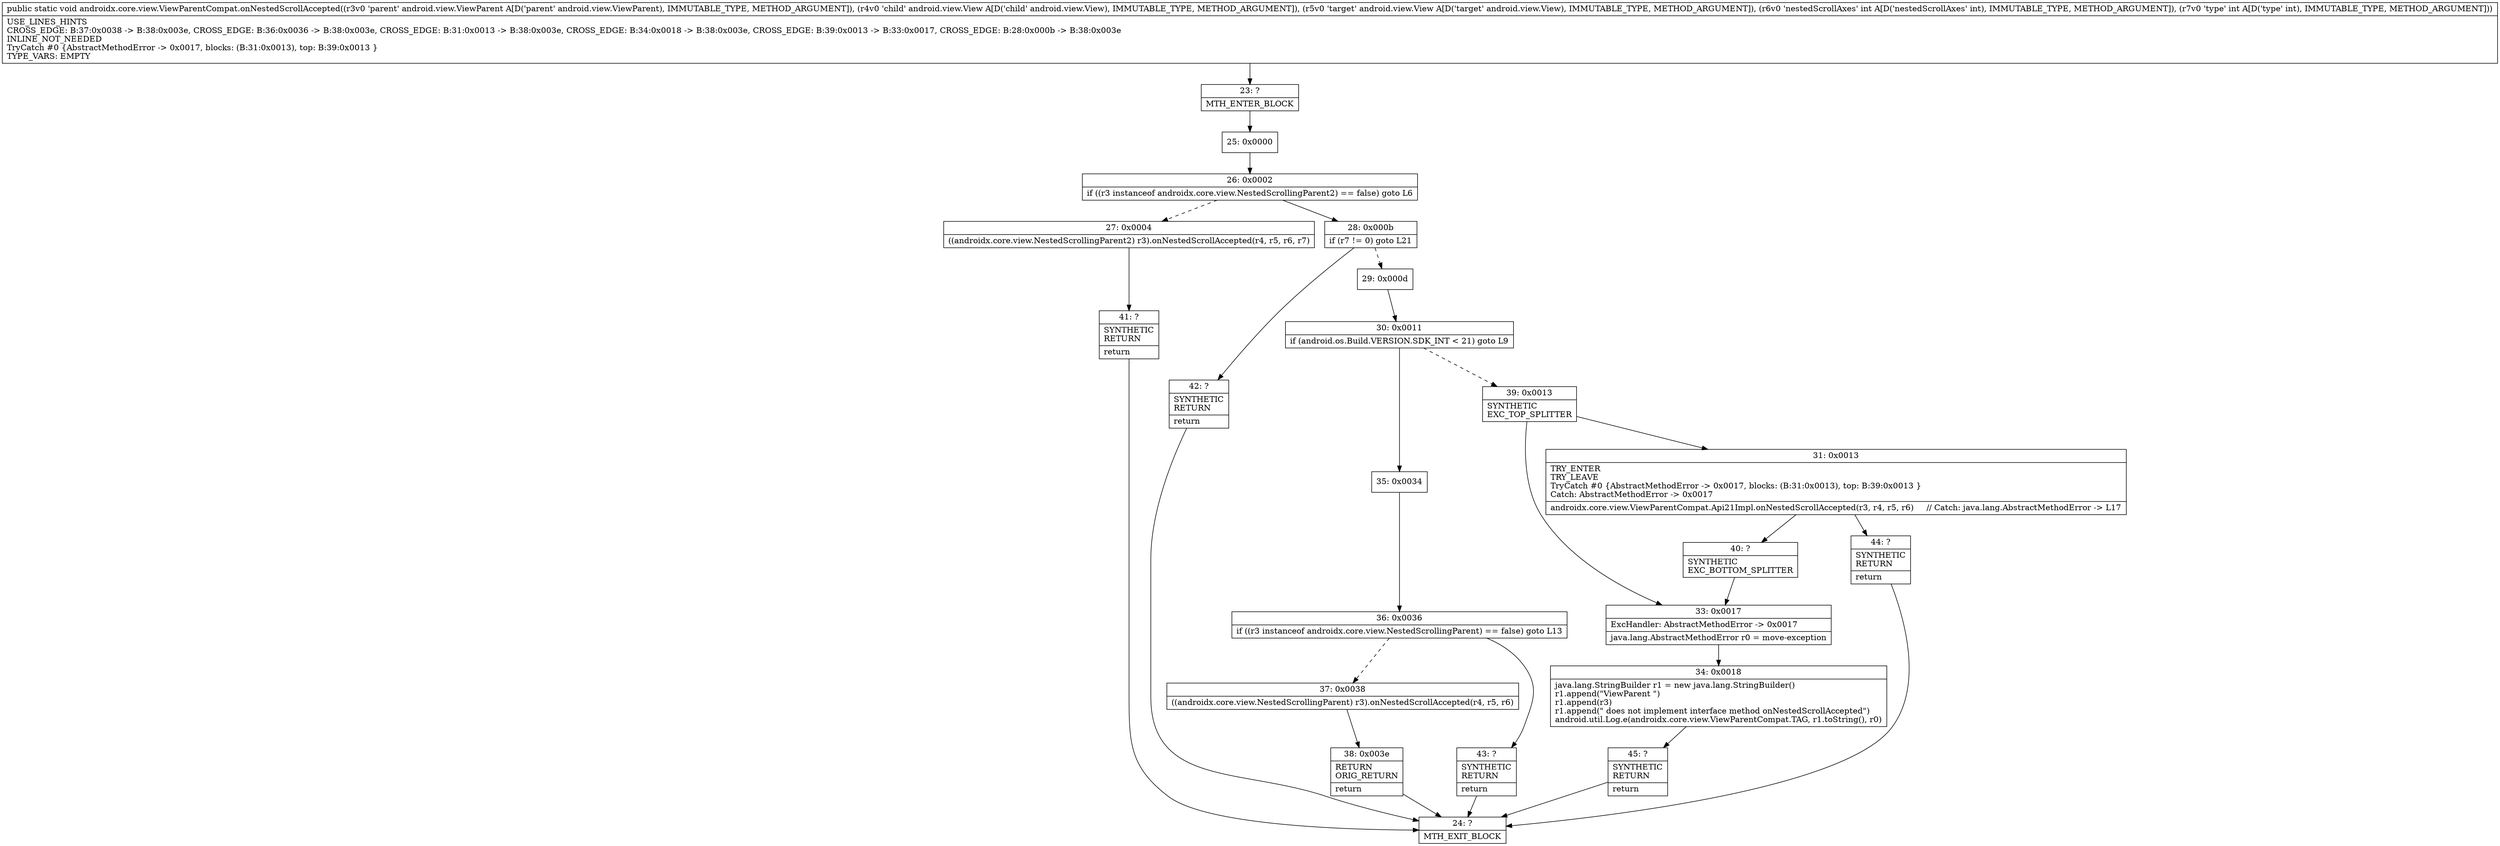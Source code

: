 digraph "CFG forandroidx.core.view.ViewParentCompat.onNestedScrollAccepted(Landroid\/view\/ViewParent;Landroid\/view\/View;Landroid\/view\/View;II)V" {
Node_23 [shape=record,label="{23\:\ ?|MTH_ENTER_BLOCK\l}"];
Node_25 [shape=record,label="{25\:\ 0x0000}"];
Node_26 [shape=record,label="{26\:\ 0x0002|if ((r3 instanceof androidx.core.view.NestedScrollingParent2) == false) goto L6\l}"];
Node_27 [shape=record,label="{27\:\ 0x0004|((androidx.core.view.NestedScrollingParent2) r3).onNestedScrollAccepted(r4, r5, r6, r7)\l}"];
Node_41 [shape=record,label="{41\:\ ?|SYNTHETIC\lRETURN\l|return\l}"];
Node_24 [shape=record,label="{24\:\ ?|MTH_EXIT_BLOCK\l}"];
Node_28 [shape=record,label="{28\:\ 0x000b|if (r7 != 0) goto L21\l}"];
Node_29 [shape=record,label="{29\:\ 0x000d}"];
Node_30 [shape=record,label="{30\:\ 0x0011|if (android.os.Build.VERSION.SDK_INT \< 21) goto L9\l}"];
Node_35 [shape=record,label="{35\:\ 0x0034}"];
Node_36 [shape=record,label="{36\:\ 0x0036|if ((r3 instanceof androidx.core.view.NestedScrollingParent) == false) goto L13\l}"];
Node_37 [shape=record,label="{37\:\ 0x0038|((androidx.core.view.NestedScrollingParent) r3).onNestedScrollAccepted(r4, r5, r6)\l}"];
Node_38 [shape=record,label="{38\:\ 0x003e|RETURN\lORIG_RETURN\l|return\l}"];
Node_43 [shape=record,label="{43\:\ ?|SYNTHETIC\lRETURN\l|return\l}"];
Node_39 [shape=record,label="{39\:\ 0x0013|SYNTHETIC\lEXC_TOP_SPLITTER\l}"];
Node_31 [shape=record,label="{31\:\ 0x0013|TRY_ENTER\lTRY_LEAVE\lTryCatch #0 \{AbstractMethodError \-\> 0x0017, blocks: (B:31:0x0013), top: B:39:0x0013 \}\lCatch: AbstractMethodError \-\> 0x0017\l|androidx.core.view.ViewParentCompat.Api21Impl.onNestedScrollAccepted(r3, r4, r5, r6)     \/\/ Catch: java.lang.AbstractMethodError \-\> L17\l}"];
Node_40 [shape=record,label="{40\:\ ?|SYNTHETIC\lEXC_BOTTOM_SPLITTER\l}"];
Node_44 [shape=record,label="{44\:\ ?|SYNTHETIC\lRETURN\l|return\l}"];
Node_33 [shape=record,label="{33\:\ 0x0017|ExcHandler: AbstractMethodError \-\> 0x0017\l|java.lang.AbstractMethodError r0 = move\-exception\l}"];
Node_34 [shape=record,label="{34\:\ 0x0018|java.lang.StringBuilder r1 = new java.lang.StringBuilder()\lr1.append(\"ViewParent \")\lr1.append(r3)\lr1.append(\" does not implement interface method onNestedScrollAccepted\")\landroid.util.Log.e(androidx.core.view.ViewParentCompat.TAG, r1.toString(), r0)\l}"];
Node_45 [shape=record,label="{45\:\ ?|SYNTHETIC\lRETURN\l|return\l}"];
Node_42 [shape=record,label="{42\:\ ?|SYNTHETIC\lRETURN\l|return\l}"];
MethodNode[shape=record,label="{public static void androidx.core.view.ViewParentCompat.onNestedScrollAccepted((r3v0 'parent' android.view.ViewParent A[D('parent' android.view.ViewParent), IMMUTABLE_TYPE, METHOD_ARGUMENT]), (r4v0 'child' android.view.View A[D('child' android.view.View), IMMUTABLE_TYPE, METHOD_ARGUMENT]), (r5v0 'target' android.view.View A[D('target' android.view.View), IMMUTABLE_TYPE, METHOD_ARGUMENT]), (r6v0 'nestedScrollAxes' int A[D('nestedScrollAxes' int), IMMUTABLE_TYPE, METHOD_ARGUMENT]), (r7v0 'type' int A[D('type' int), IMMUTABLE_TYPE, METHOD_ARGUMENT]))  | USE_LINES_HINTS\lCROSS_EDGE: B:37:0x0038 \-\> B:38:0x003e, CROSS_EDGE: B:36:0x0036 \-\> B:38:0x003e, CROSS_EDGE: B:31:0x0013 \-\> B:38:0x003e, CROSS_EDGE: B:34:0x0018 \-\> B:38:0x003e, CROSS_EDGE: B:39:0x0013 \-\> B:33:0x0017, CROSS_EDGE: B:28:0x000b \-\> B:38:0x003e\lINLINE_NOT_NEEDED\lTryCatch #0 \{AbstractMethodError \-\> 0x0017, blocks: (B:31:0x0013), top: B:39:0x0013 \}\lTYPE_VARS: EMPTY\l}"];
MethodNode -> Node_23;Node_23 -> Node_25;
Node_25 -> Node_26;
Node_26 -> Node_27[style=dashed];
Node_26 -> Node_28;
Node_27 -> Node_41;
Node_41 -> Node_24;
Node_28 -> Node_29[style=dashed];
Node_28 -> Node_42;
Node_29 -> Node_30;
Node_30 -> Node_35;
Node_30 -> Node_39[style=dashed];
Node_35 -> Node_36;
Node_36 -> Node_37[style=dashed];
Node_36 -> Node_43;
Node_37 -> Node_38;
Node_38 -> Node_24;
Node_43 -> Node_24;
Node_39 -> Node_31;
Node_39 -> Node_33;
Node_31 -> Node_40;
Node_31 -> Node_44;
Node_40 -> Node_33;
Node_44 -> Node_24;
Node_33 -> Node_34;
Node_34 -> Node_45;
Node_45 -> Node_24;
Node_42 -> Node_24;
}

